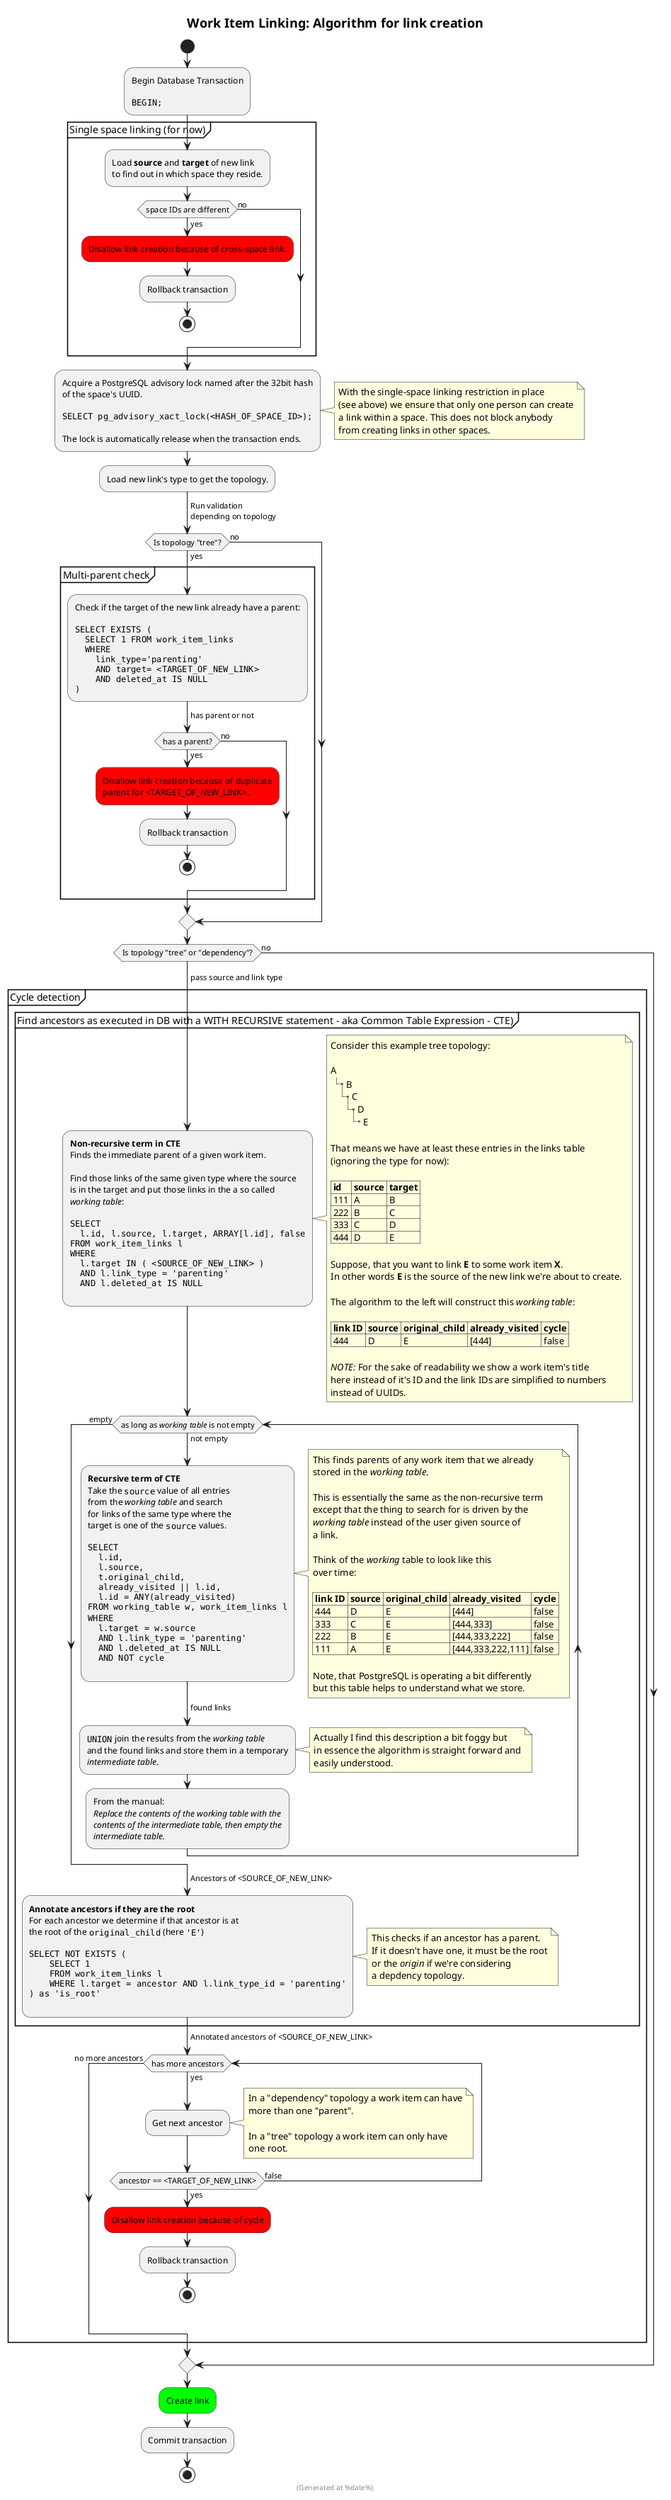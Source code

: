 @startuml link_creation

' This is a PlantUML activity diagram.
' To generate a PNG diagram from this file follow these steps:
' $ wget -o plantuml.jar http://sourceforge.net/projects/plantuml/files/plantuml.jar/download
' $ java -jar plantuml.jar -verbose link_creation.puml

skinparam titleBorderRoundCorner 15
skinparam titleBorderThickness 2
skinparam monochrome false

title 
    = Work Item Linking: Algorithm for link creation
end title

footer
(Generated at %date%)
end footer

start
:Begin Database Transaction

""BEGIN;"";

partition "Single space linking (for now)" {
    :Load **source** and **target** of new link
    to find out in which space they reside.;
    if (space IDs are different) then (yes)
        #FF0000:Disallow link creation because of cross-space link.;
            :Rollback transaction;
            stop
    else (no)
    endif
}

:Acquire a PostgreSQL advisory lock named after the 32bit hash
of the space's UUID.

""SELECT pg_advisory_xact_lock(<HASH_OF_SPACE_ID>);""

The lock is automatically release when the transaction ends.;
note right
    With the single-space linking restriction in place
    (see above) we ensure that only one person can create
    a link within a space. This does not block anybody
    from creating links in other spaces.
end note

:Load new link's type to get the topology.;

->Run validation
depending on topology;

if (Is topology "tree"?) then (yes)
    partition "Multi-parent check" {
        :Check if the target of the new link already have a parent:

        ""SELECT EXISTS (""
        ""  SELECT 1 FROM work_item_links""
        ""  WHERE""
        ""    link_type='parenting'""
        ""    AND target= <TARGET_OF_NEW_LINK> ""
        ""    AND deleted_at IS NULL""
        "")"";
        ->has parent or not;
        if (has a parent?) then (yes)
            #FF0000:Disallow link creation because of duplicate
            parent for <TARGET_OF_NEW_LINK>.;
            :Rollback transaction;
            stop
        else (no)
        endif    
    }
else (no)
endif


if (Is topology "tree" or "dependency"?) then (yes)
    partition "Cycle detection" {
        partition "Find ancestors as executed in DB with a WITH RECURSIVE statement - aka Common Table Expression - CTE)" {
            -> // //
            pass source and link type
            // //;
            :**Non-recursive term in CTE**
            Finds the immediate parent of a given work item.

            Find those links of the same given type where the source
            is in the target and put those links in the a so called
            //working table//:

            ""SELECT""
            ""  l.id, l.source, l.target, ARRAY[l.id], false""
            ""FROM work_item_links l""
            ""WHERE""
            ""  l.target IN ( <SOURCE_OF_NEW_LINK> ) ""
            ""  AND l.link_type = 'parenting'""
            ""  AND l.deleted_at IS NULL""
            ;
            note right
                Consider this example tree topology:

                A
                |_ B
                  |_ C
                    |_ D
                      |_ E

                That means we have at least these entries in the links table
                (ignoring the type for now):

                |= id |= source |= target |
                | 111 | A | B |
                | 222 | B | C |
                | 333 | C | D |
                | 444 | D | E |

                Suppose, that you want to link **E** to some work item **X**.
                In other words **E** is the source of the new link we're about to create.
                
                The algorithm to the left will construct this //working table//:

                |= link ID |= source |= original_child |= already_visited |= cycle |
                | 444 | D | E | [444] | false |

                //NOTE:// For the sake of readability we show a work item's title
                here instead of it's ID and the link IDs are simplified to numbers
                instead of UUIDs.
            end note
            while (as long as //working table// is not empty) is (not empty)
                :**Recursive term of CTE**
                Take the ""source"" value of all entries
                from the //working table// and search
                for links of the same type where the
                target is one of the ""source"" values.

                ""SELECT""
                ""  l.id,""
                ""  l.source,""
                ""  t.original_child,""
                ""  already_visited || l.id,""
                ""  l.id = ANY(already_visited)""
                ""FROM working_table w, work_item_links l""
                ""WHERE""				
                ""  l.target = w.source""
                ""  AND l.link_type = 'parenting'""
                ""  AND l.deleted_at IS NULL""
                ""  AND NOT cycle""
                ;
                note right
                    This finds parents of any work item that we already
                    stored in the //working table//.

                    This is essentially the same as the non-recursive term
                    except that the thing to search for is driven by the
                    //working table// instead of the user given source of
                    a link.

                    Think of the //working// table to look like this
                    over time:

                    |= link ID |= source |= original_child |= already_visited |= cycle |
                    | 444 | D | E | [444] | false |
                    | 333 | C | E | [444,333] | false |
                    | 222 | B | E | [444,333,222] | false |
                    | 111 | A | E | [444,333,222,111] | false |

                    Note, that PostgreSQL is operating a bit differently
                    but this table helps to understand what we store.
                end note

                ->found links;

                :""UNION"" join the results from the //working table//
                and the found links and store them in a temporary
                //intermediate table//.;
                note right
                    Actually I find this description a bit foggy but
                    in essence the algorithm is straight forward and
                    easily understood.
                end note

                :From the manual:
                //Replace the contents of the working table with the//
                //contents of the intermediate table, then empty the//
                //intermediate table.//;
            endwhile (empty)

            -> Ancestors of <SOURCE_OF_NEW_LINK>;

            :**Annotate ancestors if they are the root**
            For each ancestor we determine if that ancestor is at
            the root of the ""original_child"" (here ""'E'"")
            
            ""SELECT NOT EXISTS (""
            ""    SELECT 1""
            ""    FROM work_item_links l""
            ""    WHERE l.target = ancestor AND l.link_type_id = 'parenting'""
            "") as 'is_root'""
            ;
            note right
                This checks if an ancestor has a parent.
                If it doesn't have one, it must be the root
                or the //origin// if we're considering
                a depdency topology.
            end note
        }
        
        ->Annotated ancestors of <SOURCE_OF_NEW_LINK>;

        while (has more ancestors) is (yes)
            :Get next ancestor;
            note right
                In a "dependency" topology a work item can have
                more than one "parent".
                
                In a "tree" topology a work item can only have
                one root.
            end note
            if (ancestor == <TARGET_OF_NEW_LINK>) then (yes)
                #FF0000:Disallow link creation because of cycle;
                :Rollback transaction;
                stop
            else (false)
            endif
        end while (no more ancestors)
    }
else (no)    
endif

#00FF00:Create link;
:Commit transaction;

stop

@enduml